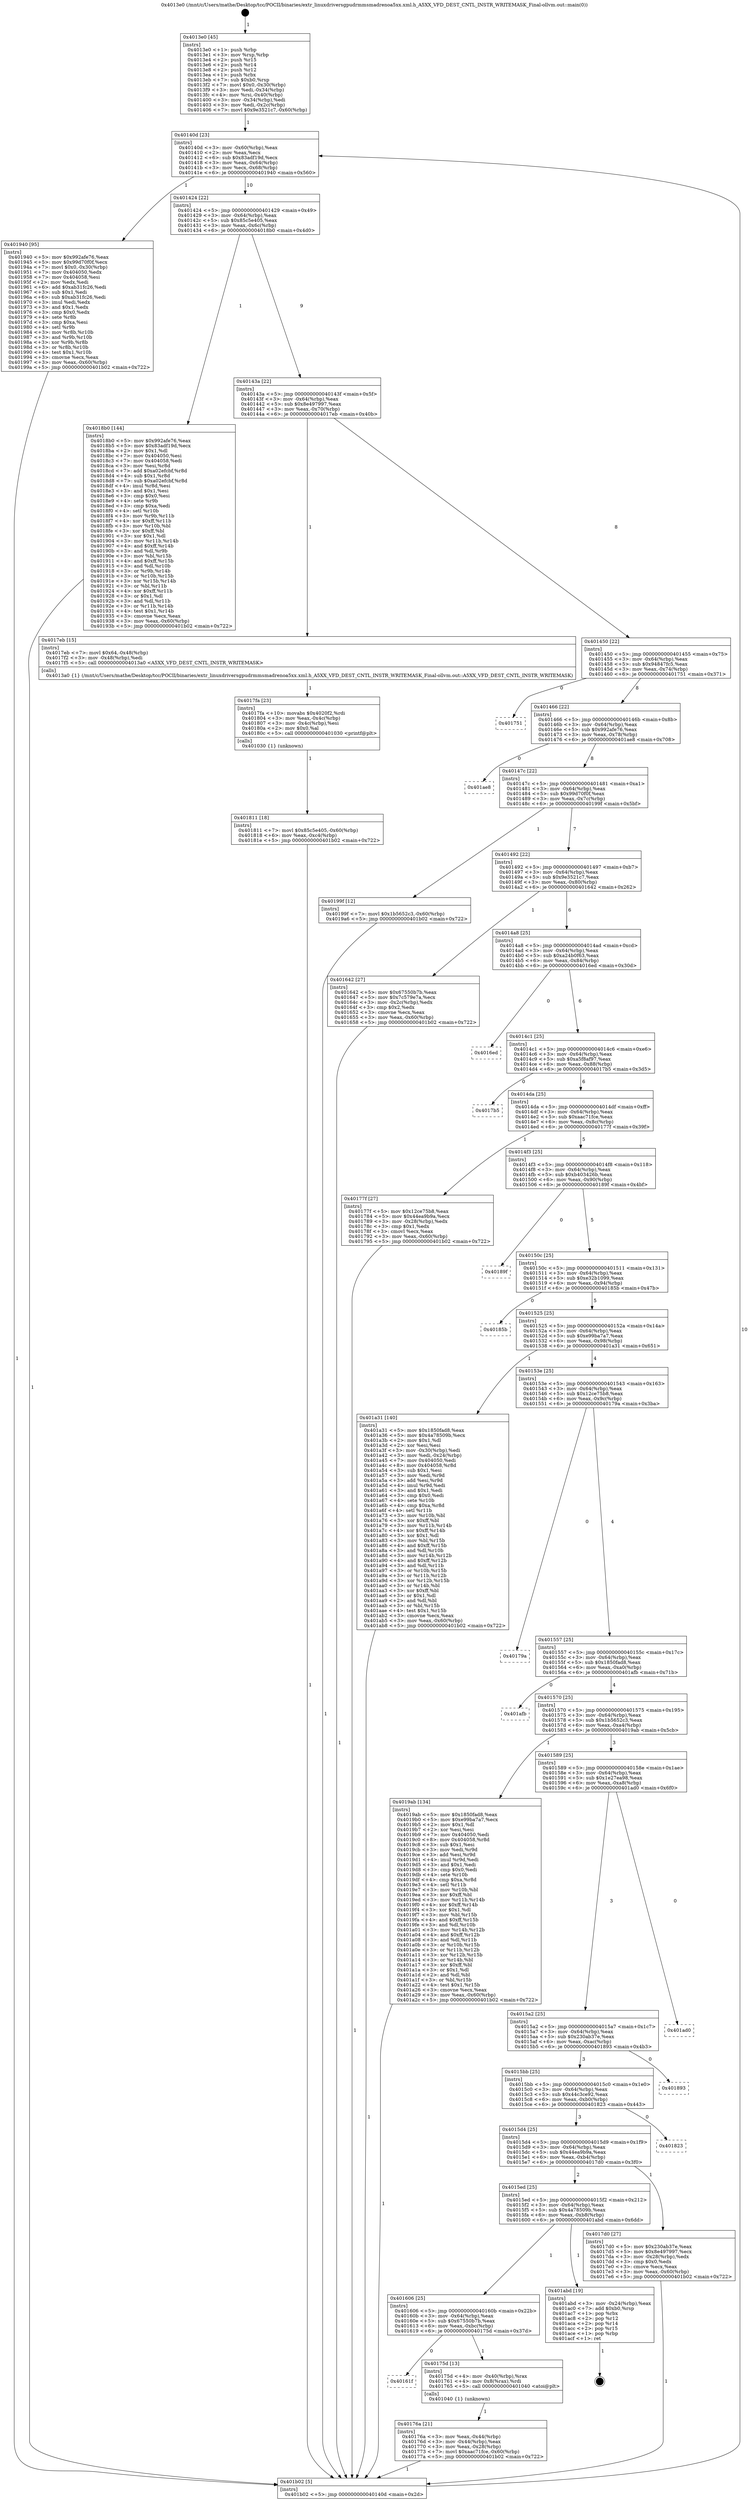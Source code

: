 digraph "0x4013e0" {
  label = "0x4013e0 (/mnt/c/Users/mathe/Desktop/tcc/POCII/binaries/extr_linuxdriversgpudrmmsmadrenoa5xx.xml.h_A5XX_VFD_DEST_CNTL_INSTR_WRITEMASK_Final-ollvm.out::main(0))"
  labelloc = "t"
  node[shape=record]

  Entry [label="",width=0.3,height=0.3,shape=circle,fillcolor=black,style=filled]
  "0x40140d" [label="{
     0x40140d [23]\l
     | [instrs]\l
     &nbsp;&nbsp;0x40140d \<+3\>: mov -0x60(%rbp),%eax\l
     &nbsp;&nbsp;0x401410 \<+2\>: mov %eax,%ecx\l
     &nbsp;&nbsp;0x401412 \<+6\>: sub $0x83adf19d,%ecx\l
     &nbsp;&nbsp;0x401418 \<+3\>: mov %eax,-0x64(%rbp)\l
     &nbsp;&nbsp;0x40141b \<+3\>: mov %ecx,-0x68(%rbp)\l
     &nbsp;&nbsp;0x40141e \<+6\>: je 0000000000401940 \<main+0x560\>\l
  }"]
  "0x401940" [label="{
     0x401940 [95]\l
     | [instrs]\l
     &nbsp;&nbsp;0x401940 \<+5\>: mov $0x992afe76,%eax\l
     &nbsp;&nbsp;0x401945 \<+5\>: mov $0x99d70f0f,%ecx\l
     &nbsp;&nbsp;0x40194a \<+7\>: movl $0x0,-0x30(%rbp)\l
     &nbsp;&nbsp;0x401951 \<+7\>: mov 0x404050,%edx\l
     &nbsp;&nbsp;0x401958 \<+7\>: mov 0x404058,%esi\l
     &nbsp;&nbsp;0x40195f \<+2\>: mov %edx,%edi\l
     &nbsp;&nbsp;0x401961 \<+6\>: add $0xab31fc26,%edi\l
     &nbsp;&nbsp;0x401967 \<+3\>: sub $0x1,%edi\l
     &nbsp;&nbsp;0x40196a \<+6\>: sub $0xab31fc26,%edi\l
     &nbsp;&nbsp;0x401970 \<+3\>: imul %edi,%edx\l
     &nbsp;&nbsp;0x401973 \<+3\>: and $0x1,%edx\l
     &nbsp;&nbsp;0x401976 \<+3\>: cmp $0x0,%edx\l
     &nbsp;&nbsp;0x401979 \<+4\>: sete %r8b\l
     &nbsp;&nbsp;0x40197d \<+3\>: cmp $0xa,%esi\l
     &nbsp;&nbsp;0x401980 \<+4\>: setl %r9b\l
     &nbsp;&nbsp;0x401984 \<+3\>: mov %r8b,%r10b\l
     &nbsp;&nbsp;0x401987 \<+3\>: and %r9b,%r10b\l
     &nbsp;&nbsp;0x40198a \<+3\>: xor %r9b,%r8b\l
     &nbsp;&nbsp;0x40198d \<+3\>: or %r8b,%r10b\l
     &nbsp;&nbsp;0x401990 \<+4\>: test $0x1,%r10b\l
     &nbsp;&nbsp;0x401994 \<+3\>: cmovne %ecx,%eax\l
     &nbsp;&nbsp;0x401997 \<+3\>: mov %eax,-0x60(%rbp)\l
     &nbsp;&nbsp;0x40199a \<+5\>: jmp 0000000000401b02 \<main+0x722\>\l
  }"]
  "0x401424" [label="{
     0x401424 [22]\l
     | [instrs]\l
     &nbsp;&nbsp;0x401424 \<+5\>: jmp 0000000000401429 \<main+0x49\>\l
     &nbsp;&nbsp;0x401429 \<+3\>: mov -0x64(%rbp),%eax\l
     &nbsp;&nbsp;0x40142c \<+5\>: sub $0x85c5e405,%eax\l
     &nbsp;&nbsp;0x401431 \<+3\>: mov %eax,-0x6c(%rbp)\l
     &nbsp;&nbsp;0x401434 \<+6\>: je 00000000004018b0 \<main+0x4d0\>\l
  }"]
  Exit [label="",width=0.3,height=0.3,shape=circle,fillcolor=black,style=filled,peripheries=2]
  "0x4018b0" [label="{
     0x4018b0 [144]\l
     | [instrs]\l
     &nbsp;&nbsp;0x4018b0 \<+5\>: mov $0x992afe76,%eax\l
     &nbsp;&nbsp;0x4018b5 \<+5\>: mov $0x83adf19d,%ecx\l
     &nbsp;&nbsp;0x4018ba \<+2\>: mov $0x1,%dl\l
     &nbsp;&nbsp;0x4018bc \<+7\>: mov 0x404050,%esi\l
     &nbsp;&nbsp;0x4018c3 \<+7\>: mov 0x404058,%edi\l
     &nbsp;&nbsp;0x4018ca \<+3\>: mov %esi,%r8d\l
     &nbsp;&nbsp;0x4018cd \<+7\>: add $0xa02efcbf,%r8d\l
     &nbsp;&nbsp;0x4018d4 \<+4\>: sub $0x1,%r8d\l
     &nbsp;&nbsp;0x4018d8 \<+7\>: sub $0xa02efcbf,%r8d\l
     &nbsp;&nbsp;0x4018df \<+4\>: imul %r8d,%esi\l
     &nbsp;&nbsp;0x4018e3 \<+3\>: and $0x1,%esi\l
     &nbsp;&nbsp;0x4018e6 \<+3\>: cmp $0x0,%esi\l
     &nbsp;&nbsp;0x4018e9 \<+4\>: sete %r9b\l
     &nbsp;&nbsp;0x4018ed \<+3\>: cmp $0xa,%edi\l
     &nbsp;&nbsp;0x4018f0 \<+4\>: setl %r10b\l
     &nbsp;&nbsp;0x4018f4 \<+3\>: mov %r9b,%r11b\l
     &nbsp;&nbsp;0x4018f7 \<+4\>: xor $0xff,%r11b\l
     &nbsp;&nbsp;0x4018fb \<+3\>: mov %r10b,%bl\l
     &nbsp;&nbsp;0x4018fe \<+3\>: xor $0xff,%bl\l
     &nbsp;&nbsp;0x401901 \<+3\>: xor $0x1,%dl\l
     &nbsp;&nbsp;0x401904 \<+3\>: mov %r11b,%r14b\l
     &nbsp;&nbsp;0x401907 \<+4\>: and $0xff,%r14b\l
     &nbsp;&nbsp;0x40190b \<+3\>: and %dl,%r9b\l
     &nbsp;&nbsp;0x40190e \<+3\>: mov %bl,%r15b\l
     &nbsp;&nbsp;0x401911 \<+4\>: and $0xff,%r15b\l
     &nbsp;&nbsp;0x401915 \<+3\>: and %dl,%r10b\l
     &nbsp;&nbsp;0x401918 \<+3\>: or %r9b,%r14b\l
     &nbsp;&nbsp;0x40191b \<+3\>: or %r10b,%r15b\l
     &nbsp;&nbsp;0x40191e \<+3\>: xor %r15b,%r14b\l
     &nbsp;&nbsp;0x401921 \<+3\>: or %bl,%r11b\l
     &nbsp;&nbsp;0x401924 \<+4\>: xor $0xff,%r11b\l
     &nbsp;&nbsp;0x401928 \<+3\>: or $0x1,%dl\l
     &nbsp;&nbsp;0x40192b \<+3\>: and %dl,%r11b\l
     &nbsp;&nbsp;0x40192e \<+3\>: or %r11b,%r14b\l
     &nbsp;&nbsp;0x401931 \<+4\>: test $0x1,%r14b\l
     &nbsp;&nbsp;0x401935 \<+3\>: cmovne %ecx,%eax\l
     &nbsp;&nbsp;0x401938 \<+3\>: mov %eax,-0x60(%rbp)\l
     &nbsp;&nbsp;0x40193b \<+5\>: jmp 0000000000401b02 \<main+0x722\>\l
  }"]
  "0x40143a" [label="{
     0x40143a [22]\l
     | [instrs]\l
     &nbsp;&nbsp;0x40143a \<+5\>: jmp 000000000040143f \<main+0x5f\>\l
     &nbsp;&nbsp;0x40143f \<+3\>: mov -0x64(%rbp),%eax\l
     &nbsp;&nbsp;0x401442 \<+5\>: sub $0x8e497997,%eax\l
     &nbsp;&nbsp;0x401447 \<+3\>: mov %eax,-0x70(%rbp)\l
     &nbsp;&nbsp;0x40144a \<+6\>: je 00000000004017eb \<main+0x40b\>\l
  }"]
  "0x401811" [label="{
     0x401811 [18]\l
     | [instrs]\l
     &nbsp;&nbsp;0x401811 \<+7\>: movl $0x85c5e405,-0x60(%rbp)\l
     &nbsp;&nbsp;0x401818 \<+6\>: mov %eax,-0xc4(%rbp)\l
     &nbsp;&nbsp;0x40181e \<+5\>: jmp 0000000000401b02 \<main+0x722\>\l
  }"]
  "0x4017eb" [label="{
     0x4017eb [15]\l
     | [instrs]\l
     &nbsp;&nbsp;0x4017eb \<+7\>: movl $0x64,-0x48(%rbp)\l
     &nbsp;&nbsp;0x4017f2 \<+3\>: mov -0x48(%rbp),%edi\l
     &nbsp;&nbsp;0x4017f5 \<+5\>: call 00000000004013a0 \<A5XX_VFD_DEST_CNTL_INSTR_WRITEMASK\>\l
     | [calls]\l
     &nbsp;&nbsp;0x4013a0 \{1\} (/mnt/c/Users/mathe/Desktop/tcc/POCII/binaries/extr_linuxdriversgpudrmmsmadrenoa5xx.xml.h_A5XX_VFD_DEST_CNTL_INSTR_WRITEMASK_Final-ollvm.out::A5XX_VFD_DEST_CNTL_INSTR_WRITEMASK)\l
  }"]
  "0x401450" [label="{
     0x401450 [22]\l
     | [instrs]\l
     &nbsp;&nbsp;0x401450 \<+5\>: jmp 0000000000401455 \<main+0x75\>\l
     &nbsp;&nbsp;0x401455 \<+3\>: mov -0x64(%rbp),%eax\l
     &nbsp;&nbsp;0x401458 \<+5\>: sub $0x94847fc5,%eax\l
     &nbsp;&nbsp;0x40145d \<+3\>: mov %eax,-0x74(%rbp)\l
     &nbsp;&nbsp;0x401460 \<+6\>: je 0000000000401751 \<main+0x371\>\l
  }"]
  "0x4017fa" [label="{
     0x4017fa [23]\l
     | [instrs]\l
     &nbsp;&nbsp;0x4017fa \<+10\>: movabs $0x4020f2,%rdi\l
     &nbsp;&nbsp;0x401804 \<+3\>: mov %eax,-0x4c(%rbp)\l
     &nbsp;&nbsp;0x401807 \<+3\>: mov -0x4c(%rbp),%esi\l
     &nbsp;&nbsp;0x40180a \<+2\>: mov $0x0,%al\l
     &nbsp;&nbsp;0x40180c \<+5\>: call 0000000000401030 \<printf@plt\>\l
     | [calls]\l
     &nbsp;&nbsp;0x401030 \{1\} (unknown)\l
  }"]
  "0x401751" [label="{
     0x401751\l
  }", style=dashed]
  "0x401466" [label="{
     0x401466 [22]\l
     | [instrs]\l
     &nbsp;&nbsp;0x401466 \<+5\>: jmp 000000000040146b \<main+0x8b\>\l
     &nbsp;&nbsp;0x40146b \<+3\>: mov -0x64(%rbp),%eax\l
     &nbsp;&nbsp;0x40146e \<+5\>: sub $0x992afe76,%eax\l
     &nbsp;&nbsp;0x401473 \<+3\>: mov %eax,-0x78(%rbp)\l
     &nbsp;&nbsp;0x401476 \<+6\>: je 0000000000401ae8 \<main+0x708\>\l
  }"]
  "0x40176a" [label="{
     0x40176a [21]\l
     | [instrs]\l
     &nbsp;&nbsp;0x40176a \<+3\>: mov %eax,-0x44(%rbp)\l
     &nbsp;&nbsp;0x40176d \<+3\>: mov -0x44(%rbp),%eax\l
     &nbsp;&nbsp;0x401770 \<+3\>: mov %eax,-0x28(%rbp)\l
     &nbsp;&nbsp;0x401773 \<+7\>: movl $0xaac71fce,-0x60(%rbp)\l
     &nbsp;&nbsp;0x40177a \<+5\>: jmp 0000000000401b02 \<main+0x722\>\l
  }"]
  "0x401ae8" [label="{
     0x401ae8\l
  }", style=dashed]
  "0x40147c" [label="{
     0x40147c [22]\l
     | [instrs]\l
     &nbsp;&nbsp;0x40147c \<+5\>: jmp 0000000000401481 \<main+0xa1\>\l
     &nbsp;&nbsp;0x401481 \<+3\>: mov -0x64(%rbp),%eax\l
     &nbsp;&nbsp;0x401484 \<+5\>: sub $0x99d70f0f,%eax\l
     &nbsp;&nbsp;0x401489 \<+3\>: mov %eax,-0x7c(%rbp)\l
     &nbsp;&nbsp;0x40148c \<+6\>: je 000000000040199f \<main+0x5bf\>\l
  }"]
  "0x40161f" [label="{
     0x40161f\l
  }", style=dashed]
  "0x40199f" [label="{
     0x40199f [12]\l
     | [instrs]\l
     &nbsp;&nbsp;0x40199f \<+7\>: movl $0x1b5652c3,-0x60(%rbp)\l
     &nbsp;&nbsp;0x4019a6 \<+5\>: jmp 0000000000401b02 \<main+0x722\>\l
  }"]
  "0x401492" [label="{
     0x401492 [22]\l
     | [instrs]\l
     &nbsp;&nbsp;0x401492 \<+5\>: jmp 0000000000401497 \<main+0xb7\>\l
     &nbsp;&nbsp;0x401497 \<+3\>: mov -0x64(%rbp),%eax\l
     &nbsp;&nbsp;0x40149a \<+5\>: sub $0x9e3521c7,%eax\l
     &nbsp;&nbsp;0x40149f \<+3\>: mov %eax,-0x80(%rbp)\l
     &nbsp;&nbsp;0x4014a2 \<+6\>: je 0000000000401642 \<main+0x262\>\l
  }"]
  "0x40175d" [label="{
     0x40175d [13]\l
     | [instrs]\l
     &nbsp;&nbsp;0x40175d \<+4\>: mov -0x40(%rbp),%rax\l
     &nbsp;&nbsp;0x401761 \<+4\>: mov 0x8(%rax),%rdi\l
     &nbsp;&nbsp;0x401765 \<+5\>: call 0000000000401040 \<atoi@plt\>\l
     | [calls]\l
     &nbsp;&nbsp;0x401040 \{1\} (unknown)\l
  }"]
  "0x401642" [label="{
     0x401642 [27]\l
     | [instrs]\l
     &nbsp;&nbsp;0x401642 \<+5\>: mov $0x67550b7b,%eax\l
     &nbsp;&nbsp;0x401647 \<+5\>: mov $0x7c579e7a,%ecx\l
     &nbsp;&nbsp;0x40164c \<+3\>: mov -0x2c(%rbp),%edx\l
     &nbsp;&nbsp;0x40164f \<+3\>: cmp $0x2,%edx\l
     &nbsp;&nbsp;0x401652 \<+3\>: cmovne %ecx,%eax\l
     &nbsp;&nbsp;0x401655 \<+3\>: mov %eax,-0x60(%rbp)\l
     &nbsp;&nbsp;0x401658 \<+5\>: jmp 0000000000401b02 \<main+0x722\>\l
  }"]
  "0x4014a8" [label="{
     0x4014a8 [25]\l
     | [instrs]\l
     &nbsp;&nbsp;0x4014a8 \<+5\>: jmp 00000000004014ad \<main+0xcd\>\l
     &nbsp;&nbsp;0x4014ad \<+3\>: mov -0x64(%rbp),%eax\l
     &nbsp;&nbsp;0x4014b0 \<+5\>: sub $0xa24b0f63,%eax\l
     &nbsp;&nbsp;0x4014b5 \<+6\>: mov %eax,-0x84(%rbp)\l
     &nbsp;&nbsp;0x4014bb \<+6\>: je 00000000004016ed \<main+0x30d\>\l
  }"]
  "0x401b02" [label="{
     0x401b02 [5]\l
     | [instrs]\l
     &nbsp;&nbsp;0x401b02 \<+5\>: jmp 000000000040140d \<main+0x2d\>\l
  }"]
  "0x4013e0" [label="{
     0x4013e0 [45]\l
     | [instrs]\l
     &nbsp;&nbsp;0x4013e0 \<+1\>: push %rbp\l
     &nbsp;&nbsp;0x4013e1 \<+3\>: mov %rsp,%rbp\l
     &nbsp;&nbsp;0x4013e4 \<+2\>: push %r15\l
     &nbsp;&nbsp;0x4013e6 \<+2\>: push %r14\l
     &nbsp;&nbsp;0x4013e8 \<+2\>: push %r12\l
     &nbsp;&nbsp;0x4013ea \<+1\>: push %rbx\l
     &nbsp;&nbsp;0x4013eb \<+7\>: sub $0xb0,%rsp\l
     &nbsp;&nbsp;0x4013f2 \<+7\>: movl $0x0,-0x30(%rbp)\l
     &nbsp;&nbsp;0x4013f9 \<+3\>: mov %edi,-0x34(%rbp)\l
     &nbsp;&nbsp;0x4013fc \<+4\>: mov %rsi,-0x40(%rbp)\l
     &nbsp;&nbsp;0x401400 \<+3\>: mov -0x34(%rbp),%edi\l
     &nbsp;&nbsp;0x401403 \<+3\>: mov %edi,-0x2c(%rbp)\l
     &nbsp;&nbsp;0x401406 \<+7\>: movl $0x9e3521c7,-0x60(%rbp)\l
  }"]
  "0x401606" [label="{
     0x401606 [25]\l
     | [instrs]\l
     &nbsp;&nbsp;0x401606 \<+5\>: jmp 000000000040160b \<main+0x22b\>\l
     &nbsp;&nbsp;0x40160b \<+3\>: mov -0x64(%rbp),%eax\l
     &nbsp;&nbsp;0x40160e \<+5\>: sub $0x67550b7b,%eax\l
     &nbsp;&nbsp;0x401613 \<+6\>: mov %eax,-0xbc(%rbp)\l
     &nbsp;&nbsp;0x401619 \<+6\>: je 000000000040175d \<main+0x37d\>\l
  }"]
  "0x4016ed" [label="{
     0x4016ed\l
  }", style=dashed]
  "0x4014c1" [label="{
     0x4014c1 [25]\l
     | [instrs]\l
     &nbsp;&nbsp;0x4014c1 \<+5\>: jmp 00000000004014c6 \<main+0xe6\>\l
     &nbsp;&nbsp;0x4014c6 \<+3\>: mov -0x64(%rbp),%eax\l
     &nbsp;&nbsp;0x4014c9 \<+5\>: sub $0xa5f8af97,%eax\l
     &nbsp;&nbsp;0x4014ce \<+6\>: mov %eax,-0x88(%rbp)\l
     &nbsp;&nbsp;0x4014d4 \<+6\>: je 00000000004017b5 \<main+0x3d5\>\l
  }"]
  "0x401abd" [label="{
     0x401abd [19]\l
     | [instrs]\l
     &nbsp;&nbsp;0x401abd \<+3\>: mov -0x24(%rbp),%eax\l
     &nbsp;&nbsp;0x401ac0 \<+7\>: add $0xb0,%rsp\l
     &nbsp;&nbsp;0x401ac7 \<+1\>: pop %rbx\l
     &nbsp;&nbsp;0x401ac8 \<+2\>: pop %r12\l
     &nbsp;&nbsp;0x401aca \<+2\>: pop %r14\l
     &nbsp;&nbsp;0x401acc \<+2\>: pop %r15\l
     &nbsp;&nbsp;0x401ace \<+1\>: pop %rbp\l
     &nbsp;&nbsp;0x401acf \<+1\>: ret\l
  }"]
  "0x4017b5" [label="{
     0x4017b5\l
  }", style=dashed]
  "0x4014da" [label="{
     0x4014da [25]\l
     | [instrs]\l
     &nbsp;&nbsp;0x4014da \<+5\>: jmp 00000000004014df \<main+0xff\>\l
     &nbsp;&nbsp;0x4014df \<+3\>: mov -0x64(%rbp),%eax\l
     &nbsp;&nbsp;0x4014e2 \<+5\>: sub $0xaac71fce,%eax\l
     &nbsp;&nbsp;0x4014e7 \<+6\>: mov %eax,-0x8c(%rbp)\l
     &nbsp;&nbsp;0x4014ed \<+6\>: je 000000000040177f \<main+0x39f\>\l
  }"]
  "0x4015ed" [label="{
     0x4015ed [25]\l
     | [instrs]\l
     &nbsp;&nbsp;0x4015ed \<+5\>: jmp 00000000004015f2 \<main+0x212\>\l
     &nbsp;&nbsp;0x4015f2 \<+3\>: mov -0x64(%rbp),%eax\l
     &nbsp;&nbsp;0x4015f5 \<+5\>: sub $0x4a78509b,%eax\l
     &nbsp;&nbsp;0x4015fa \<+6\>: mov %eax,-0xb8(%rbp)\l
     &nbsp;&nbsp;0x401600 \<+6\>: je 0000000000401abd \<main+0x6dd\>\l
  }"]
  "0x40177f" [label="{
     0x40177f [27]\l
     | [instrs]\l
     &nbsp;&nbsp;0x40177f \<+5\>: mov $0x12ce75b8,%eax\l
     &nbsp;&nbsp;0x401784 \<+5\>: mov $0x44ea9b9a,%ecx\l
     &nbsp;&nbsp;0x401789 \<+3\>: mov -0x28(%rbp),%edx\l
     &nbsp;&nbsp;0x40178c \<+3\>: cmp $0x1,%edx\l
     &nbsp;&nbsp;0x40178f \<+3\>: cmovl %ecx,%eax\l
     &nbsp;&nbsp;0x401792 \<+3\>: mov %eax,-0x60(%rbp)\l
     &nbsp;&nbsp;0x401795 \<+5\>: jmp 0000000000401b02 \<main+0x722\>\l
  }"]
  "0x4014f3" [label="{
     0x4014f3 [25]\l
     | [instrs]\l
     &nbsp;&nbsp;0x4014f3 \<+5\>: jmp 00000000004014f8 \<main+0x118\>\l
     &nbsp;&nbsp;0x4014f8 \<+3\>: mov -0x64(%rbp),%eax\l
     &nbsp;&nbsp;0x4014fb \<+5\>: sub $0xb403426b,%eax\l
     &nbsp;&nbsp;0x401500 \<+6\>: mov %eax,-0x90(%rbp)\l
     &nbsp;&nbsp;0x401506 \<+6\>: je 000000000040189f \<main+0x4bf\>\l
  }"]
  "0x4017d0" [label="{
     0x4017d0 [27]\l
     | [instrs]\l
     &nbsp;&nbsp;0x4017d0 \<+5\>: mov $0x230ab37e,%eax\l
     &nbsp;&nbsp;0x4017d5 \<+5\>: mov $0x8e497997,%ecx\l
     &nbsp;&nbsp;0x4017da \<+3\>: mov -0x28(%rbp),%edx\l
     &nbsp;&nbsp;0x4017dd \<+3\>: cmp $0x0,%edx\l
     &nbsp;&nbsp;0x4017e0 \<+3\>: cmove %ecx,%eax\l
     &nbsp;&nbsp;0x4017e3 \<+3\>: mov %eax,-0x60(%rbp)\l
     &nbsp;&nbsp;0x4017e6 \<+5\>: jmp 0000000000401b02 \<main+0x722\>\l
  }"]
  "0x40189f" [label="{
     0x40189f\l
  }", style=dashed]
  "0x40150c" [label="{
     0x40150c [25]\l
     | [instrs]\l
     &nbsp;&nbsp;0x40150c \<+5\>: jmp 0000000000401511 \<main+0x131\>\l
     &nbsp;&nbsp;0x401511 \<+3\>: mov -0x64(%rbp),%eax\l
     &nbsp;&nbsp;0x401514 \<+5\>: sub $0xe32b1099,%eax\l
     &nbsp;&nbsp;0x401519 \<+6\>: mov %eax,-0x94(%rbp)\l
     &nbsp;&nbsp;0x40151f \<+6\>: je 000000000040185b \<main+0x47b\>\l
  }"]
  "0x4015d4" [label="{
     0x4015d4 [25]\l
     | [instrs]\l
     &nbsp;&nbsp;0x4015d4 \<+5\>: jmp 00000000004015d9 \<main+0x1f9\>\l
     &nbsp;&nbsp;0x4015d9 \<+3\>: mov -0x64(%rbp),%eax\l
     &nbsp;&nbsp;0x4015dc \<+5\>: sub $0x44ea9b9a,%eax\l
     &nbsp;&nbsp;0x4015e1 \<+6\>: mov %eax,-0xb4(%rbp)\l
     &nbsp;&nbsp;0x4015e7 \<+6\>: je 00000000004017d0 \<main+0x3f0\>\l
  }"]
  "0x40185b" [label="{
     0x40185b\l
  }", style=dashed]
  "0x401525" [label="{
     0x401525 [25]\l
     | [instrs]\l
     &nbsp;&nbsp;0x401525 \<+5\>: jmp 000000000040152a \<main+0x14a\>\l
     &nbsp;&nbsp;0x40152a \<+3\>: mov -0x64(%rbp),%eax\l
     &nbsp;&nbsp;0x40152d \<+5\>: sub $0xe99ba7a7,%eax\l
     &nbsp;&nbsp;0x401532 \<+6\>: mov %eax,-0x98(%rbp)\l
     &nbsp;&nbsp;0x401538 \<+6\>: je 0000000000401a31 \<main+0x651\>\l
  }"]
  "0x401823" [label="{
     0x401823\l
  }", style=dashed]
  "0x401a31" [label="{
     0x401a31 [140]\l
     | [instrs]\l
     &nbsp;&nbsp;0x401a31 \<+5\>: mov $0x1850fad8,%eax\l
     &nbsp;&nbsp;0x401a36 \<+5\>: mov $0x4a78509b,%ecx\l
     &nbsp;&nbsp;0x401a3b \<+2\>: mov $0x1,%dl\l
     &nbsp;&nbsp;0x401a3d \<+2\>: xor %esi,%esi\l
     &nbsp;&nbsp;0x401a3f \<+3\>: mov -0x30(%rbp),%edi\l
     &nbsp;&nbsp;0x401a42 \<+3\>: mov %edi,-0x24(%rbp)\l
     &nbsp;&nbsp;0x401a45 \<+7\>: mov 0x404050,%edi\l
     &nbsp;&nbsp;0x401a4c \<+8\>: mov 0x404058,%r8d\l
     &nbsp;&nbsp;0x401a54 \<+3\>: sub $0x1,%esi\l
     &nbsp;&nbsp;0x401a57 \<+3\>: mov %edi,%r9d\l
     &nbsp;&nbsp;0x401a5a \<+3\>: add %esi,%r9d\l
     &nbsp;&nbsp;0x401a5d \<+4\>: imul %r9d,%edi\l
     &nbsp;&nbsp;0x401a61 \<+3\>: and $0x1,%edi\l
     &nbsp;&nbsp;0x401a64 \<+3\>: cmp $0x0,%edi\l
     &nbsp;&nbsp;0x401a67 \<+4\>: sete %r10b\l
     &nbsp;&nbsp;0x401a6b \<+4\>: cmp $0xa,%r8d\l
     &nbsp;&nbsp;0x401a6f \<+4\>: setl %r11b\l
     &nbsp;&nbsp;0x401a73 \<+3\>: mov %r10b,%bl\l
     &nbsp;&nbsp;0x401a76 \<+3\>: xor $0xff,%bl\l
     &nbsp;&nbsp;0x401a79 \<+3\>: mov %r11b,%r14b\l
     &nbsp;&nbsp;0x401a7c \<+4\>: xor $0xff,%r14b\l
     &nbsp;&nbsp;0x401a80 \<+3\>: xor $0x1,%dl\l
     &nbsp;&nbsp;0x401a83 \<+3\>: mov %bl,%r15b\l
     &nbsp;&nbsp;0x401a86 \<+4\>: and $0xff,%r15b\l
     &nbsp;&nbsp;0x401a8a \<+3\>: and %dl,%r10b\l
     &nbsp;&nbsp;0x401a8d \<+3\>: mov %r14b,%r12b\l
     &nbsp;&nbsp;0x401a90 \<+4\>: and $0xff,%r12b\l
     &nbsp;&nbsp;0x401a94 \<+3\>: and %dl,%r11b\l
     &nbsp;&nbsp;0x401a97 \<+3\>: or %r10b,%r15b\l
     &nbsp;&nbsp;0x401a9a \<+3\>: or %r11b,%r12b\l
     &nbsp;&nbsp;0x401a9d \<+3\>: xor %r12b,%r15b\l
     &nbsp;&nbsp;0x401aa0 \<+3\>: or %r14b,%bl\l
     &nbsp;&nbsp;0x401aa3 \<+3\>: xor $0xff,%bl\l
     &nbsp;&nbsp;0x401aa6 \<+3\>: or $0x1,%dl\l
     &nbsp;&nbsp;0x401aa9 \<+2\>: and %dl,%bl\l
     &nbsp;&nbsp;0x401aab \<+3\>: or %bl,%r15b\l
     &nbsp;&nbsp;0x401aae \<+4\>: test $0x1,%r15b\l
     &nbsp;&nbsp;0x401ab2 \<+3\>: cmovne %ecx,%eax\l
     &nbsp;&nbsp;0x401ab5 \<+3\>: mov %eax,-0x60(%rbp)\l
     &nbsp;&nbsp;0x401ab8 \<+5\>: jmp 0000000000401b02 \<main+0x722\>\l
  }"]
  "0x40153e" [label="{
     0x40153e [25]\l
     | [instrs]\l
     &nbsp;&nbsp;0x40153e \<+5\>: jmp 0000000000401543 \<main+0x163\>\l
     &nbsp;&nbsp;0x401543 \<+3\>: mov -0x64(%rbp),%eax\l
     &nbsp;&nbsp;0x401546 \<+5\>: sub $0x12ce75b8,%eax\l
     &nbsp;&nbsp;0x40154b \<+6\>: mov %eax,-0x9c(%rbp)\l
     &nbsp;&nbsp;0x401551 \<+6\>: je 000000000040179a \<main+0x3ba\>\l
  }"]
  "0x4015bb" [label="{
     0x4015bb [25]\l
     | [instrs]\l
     &nbsp;&nbsp;0x4015bb \<+5\>: jmp 00000000004015c0 \<main+0x1e0\>\l
     &nbsp;&nbsp;0x4015c0 \<+3\>: mov -0x64(%rbp),%eax\l
     &nbsp;&nbsp;0x4015c3 \<+5\>: sub $0x44c3ce92,%eax\l
     &nbsp;&nbsp;0x4015c8 \<+6\>: mov %eax,-0xb0(%rbp)\l
     &nbsp;&nbsp;0x4015ce \<+6\>: je 0000000000401823 \<main+0x443\>\l
  }"]
  "0x40179a" [label="{
     0x40179a\l
  }", style=dashed]
  "0x401557" [label="{
     0x401557 [25]\l
     | [instrs]\l
     &nbsp;&nbsp;0x401557 \<+5\>: jmp 000000000040155c \<main+0x17c\>\l
     &nbsp;&nbsp;0x40155c \<+3\>: mov -0x64(%rbp),%eax\l
     &nbsp;&nbsp;0x40155f \<+5\>: sub $0x1850fad8,%eax\l
     &nbsp;&nbsp;0x401564 \<+6\>: mov %eax,-0xa0(%rbp)\l
     &nbsp;&nbsp;0x40156a \<+6\>: je 0000000000401afb \<main+0x71b\>\l
  }"]
  "0x401893" [label="{
     0x401893\l
  }", style=dashed]
  "0x401afb" [label="{
     0x401afb\l
  }", style=dashed]
  "0x401570" [label="{
     0x401570 [25]\l
     | [instrs]\l
     &nbsp;&nbsp;0x401570 \<+5\>: jmp 0000000000401575 \<main+0x195\>\l
     &nbsp;&nbsp;0x401575 \<+3\>: mov -0x64(%rbp),%eax\l
     &nbsp;&nbsp;0x401578 \<+5\>: sub $0x1b5652c3,%eax\l
     &nbsp;&nbsp;0x40157d \<+6\>: mov %eax,-0xa4(%rbp)\l
     &nbsp;&nbsp;0x401583 \<+6\>: je 00000000004019ab \<main+0x5cb\>\l
  }"]
  "0x4015a2" [label="{
     0x4015a2 [25]\l
     | [instrs]\l
     &nbsp;&nbsp;0x4015a2 \<+5\>: jmp 00000000004015a7 \<main+0x1c7\>\l
     &nbsp;&nbsp;0x4015a7 \<+3\>: mov -0x64(%rbp),%eax\l
     &nbsp;&nbsp;0x4015aa \<+5\>: sub $0x230ab37e,%eax\l
     &nbsp;&nbsp;0x4015af \<+6\>: mov %eax,-0xac(%rbp)\l
     &nbsp;&nbsp;0x4015b5 \<+6\>: je 0000000000401893 \<main+0x4b3\>\l
  }"]
  "0x4019ab" [label="{
     0x4019ab [134]\l
     | [instrs]\l
     &nbsp;&nbsp;0x4019ab \<+5\>: mov $0x1850fad8,%eax\l
     &nbsp;&nbsp;0x4019b0 \<+5\>: mov $0xe99ba7a7,%ecx\l
     &nbsp;&nbsp;0x4019b5 \<+2\>: mov $0x1,%dl\l
     &nbsp;&nbsp;0x4019b7 \<+2\>: xor %esi,%esi\l
     &nbsp;&nbsp;0x4019b9 \<+7\>: mov 0x404050,%edi\l
     &nbsp;&nbsp;0x4019c0 \<+8\>: mov 0x404058,%r8d\l
     &nbsp;&nbsp;0x4019c8 \<+3\>: sub $0x1,%esi\l
     &nbsp;&nbsp;0x4019cb \<+3\>: mov %edi,%r9d\l
     &nbsp;&nbsp;0x4019ce \<+3\>: add %esi,%r9d\l
     &nbsp;&nbsp;0x4019d1 \<+4\>: imul %r9d,%edi\l
     &nbsp;&nbsp;0x4019d5 \<+3\>: and $0x1,%edi\l
     &nbsp;&nbsp;0x4019d8 \<+3\>: cmp $0x0,%edi\l
     &nbsp;&nbsp;0x4019db \<+4\>: sete %r10b\l
     &nbsp;&nbsp;0x4019df \<+4\>: cmp $0xa,%r8d\l
     &nbsp;&nbsp;0x4019e3 \<+4\>: setl %r11b\l
     &nbsp;&nbsp;0x4019e7 \<+3\>: mov %r10b,%bl\l
     &nbsp;&nbsp;0x4019ea \<+3\>: xor $0xff,%bl\l
     &nbsp;&nbsp;0x4019ed \<+3\>: mov %r11b,%r14b\l
     &nbsp;&nbsp;0x4019f0 \<+4\>: xor $0xff,%r14b\l
     &nbsp;&nbsp;0x4019f4 \<+3\>: xor $0x1,%dl\l
     &nbsp;&nbsp;0x4019f7 \<+3\>: mov %bl,%r15b\l
     &nbsp;&nbsp;0x4019fa \<+4\>: and $0xff,%r15b\l
     &nbsp;&nbsp;0x4019fe \<+3\>: and %dl,%r10b\l
     &nbsp;&nbsp;0x401a01 \<+3\>: mov %r14b,%r12b\l
     &nbsp;&nbsp;0x401a04 \<+4\>: and $0xff,%r12b\l
     &nbsp;&nbsp;0x401a08 \<+3\>: and %dl,%r11b\l
     &nbsp;&nbsp;0x401a0b \<+3\>: or %r10b,%r15b\l
     &nbsp;&nbsp;0x401a0e \<+3\>: or %r11b,%r12b\l
     &nbsp;&nbsp;0x401a11 \<+3\>: xor %r12b,%r15b\l
     &nbsp;&nbsp;0x401a14 \<+3\>: or %r14b,%bl\l
     &nbsp;&nbsp;0x401a17 \<+3\>: xor $0xff,%bl\l
     &nbsp;&nbsp;0x401a1a \<+3\>: or $0x1,%dl\l
     &nbsp;&nbsp;0x401a1d \<+2\>: and %dl,%bl\l
     &nbsp;&nbsp;0x401a1f \<+3\>: or %bl,%r15b\l
     &nbsp;&nbsp;0x401a22 \<+4\>: test $0x1,%r15b\l
     &nbsp;&nbsp;0x401a26 \<+3\>: cmovne %ecx,%eax\l
     &nbsp;&nbsp;0x401a29 \<+3\>: mov %eax,-0x60(%rbp)\l
     &nbsp;&nbsp;0x401a2c \<+5\>: jmp 0000000000401b02 \<main+0x722\>\l
  }"]
  "0x401589" [label="{
     0x401589 [25]\l
     | [instrs]\l
     &nbsp;&nbsp;0x401589 \<+5\>: jmp 000000000040158e \<main+0x1ae\>\l
     &nbsp;&nbsp;0x40158e \<+3\>: mov -0x64(%rbp),%eax\l
     &nbsp;&nbsp;0x401591 \<+5\>: sub $0x1e27ea98,%eax\l
     &nbsp;&nbsp;0x401596 \<+6\>: mov %eax,-0xa8(%rbp)\l
     &nbsp;&nbsp;0x40159c \<+6\>: je 0000000000401ad0 \<main+0x6f0\>\l
  }"]
  "0x401ad0" [label="{
     0x401ad0\l
  }", style=dashed]
  Entry -> "0x4013e0" [label=" 1"]
  "0x40140d" -> "0x401940" [label=" 1"]
  "0x40140d" -> "0x401424" [label=" 10"]
  "0x401abd" -> Exit [label=" 1"]
  "0x401424" -> "0x4018b0" [label=" 1"]
  "0x401424" -> "0x40143a" [label=" 9"]
  "0x401a31" -> "0x401b02" [label=" 1"]
  "0x40143a" -> "0x4017eb" [label=" 1"]
  "0x40143a" -> "0x401450" [label=" 8"]
  "0x4019ab" -> "0x401b02" [label=" 1"]
  "0x401450" -> "0x401751" [label=" 0"]
  "0x401450" -> "0x401466" [label=" 8"]
  "0x40199f" -> "0x401b02" [label=" 1"]
  "0x401466" -> "0x401ae8" [label=" 0"]
  "0x401466" -> "0x40147c" [label=" 8"]
  "0x401940" -> "0x401b02" [label=" 1"]
  "0x40147c" -> "0x40199f" [label=" 1"]
  "0x40147c" -> "0x401492" [label=" 7"]
  "0x4018b0" -> "0x401b02" [label=" 1"]
  "0x401492" -> "0x401642" [label=" 1"]
  "0x401492" -> "0x4014a8" [label=" 6"]
  "0x401642" -> "0x401b02" [label=" 1"]
  "0x4013e0" -> "0x40140d" [label=" 1"]
  "0x401b02" -> "0x40140d" [label=" 10"]
  "0x401811" -> "0x401b02" [label=" 1"]
  "0x4014a8" -> "0x4016ed" [label=" 0"]
  "0x4014a8" -> "0x4014c1" [label=" 6"]
  "0x4017eb" -> "0x4017fa" [label=" 1"]
  "0x4014c1" -> "0x4017b5" [label=" 0"]
  "0x4014c1" -> "0x4014da" [label=" 6"]
  "0x4017d0" -> "0x401b02" [label=" 1"]
  "0x4014da" -> "0x40177f" [label=" 1"]
  "0x4014da" -> "0x4014f3" [label=" 5"]
  "0x40176a" -> "0x401b02" [label=" 1"]
  "0x4014f3" -> "0x40189f" [label=" 0"]
  "0x4014f3" -> "0x40150c" [label=" 5"]
  "0x40175d" -> "0x40176a" [label=" 1"]
  "0x40150c" -> "0x40185b" [label=" 0"]
  "0x40150c" -> "0x401525" [label=" 5"]
  "0x401606" -> "0x40175d" [label=" 1"]
  "0x401525" -> "0x401a31" [label=" 1"]
  "0x401525" -> "0x40153e" [label=" 4"]
  "0x4017fa" -> "0x401811" [label=" 1"]
  "0x40153e" -> "0x40179a" [label=" 0"]
  "0x40153e" -> "0x401557" [label=" 4"]
  "0x4015ed" -> "0x401abd" [label=" 1"]
  "0x401557" -> "0x401afb" [label=" 0"]
  "0x401557" -> "0x401570" [label=" 4"]
  "0x40177f" -> "0x401b02" [label=" 1"]
  "0x401570" -> "0x4019ab" [label=" 1"]
  "0x401570" -> "0x401589" [label=" 3"]
  "0x4015d4" -> "0x4017d0" [label=" 1"]
  "0x401589" -> "0x401ad0" [label=" 0"]
  "0x401589" -> "0x4015a2" [label=" 3"]
  "0x4015d4" -> "0x4015ed" [label=" 2"]
  "0x4015a2" -> "0x401893" [label=" 0"]
  "0x4015a2" -> "0x4015bb" [label=" 3"]
  "0x4015ed" -> "0x401606" [label=" 1"]
  "0x4015bb" -> "0x401823" [label=" 0"]
  "0x4015bb" -> "0x4015d4" [label=" 3"]
  "0x401606" -> "0x40161f" [label=" 0"]
}
